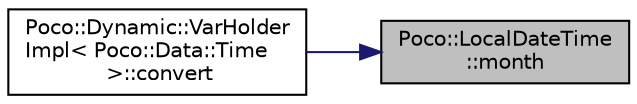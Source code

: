 digraph "Poco::LocalDateTime::month"
{
 // LATEX_PDF_SIZE
  edge [fontname="Helvetica",fontsize="10",labelfontname="Helvetica",labelfontsize="10"];
  node [fontname="Helvetica",fontsize="10",shape=record];
  rankdir="RL";
  Node1 [label="Poco::LocalDateTime\l::month",height=0.2,width=0.4,color="black", fillcolor="grey75", style="filled", fontcolor="black",tooltip="Returns the year."];
  Node1 -> Node2 [dir="back",color="midnightblue",fontsize="10",style="solid",fontname="Helvetica"];
  Node2 [label="Poco::Dynamic::VarHolder\lImpl\< Poco::Data::Time\l \>::convert",height=0.2,width=0.4,color="black", fillcolor="white", style="filled",URL="$classPoco_1_1Dynamic_1_1VarHolderImpl_3_01Poco_1_1Data_1_1Time_01_4.html#adfefc833eb7e8bf78a1b3c264e4d9e1e",tooltip=" "];
}
